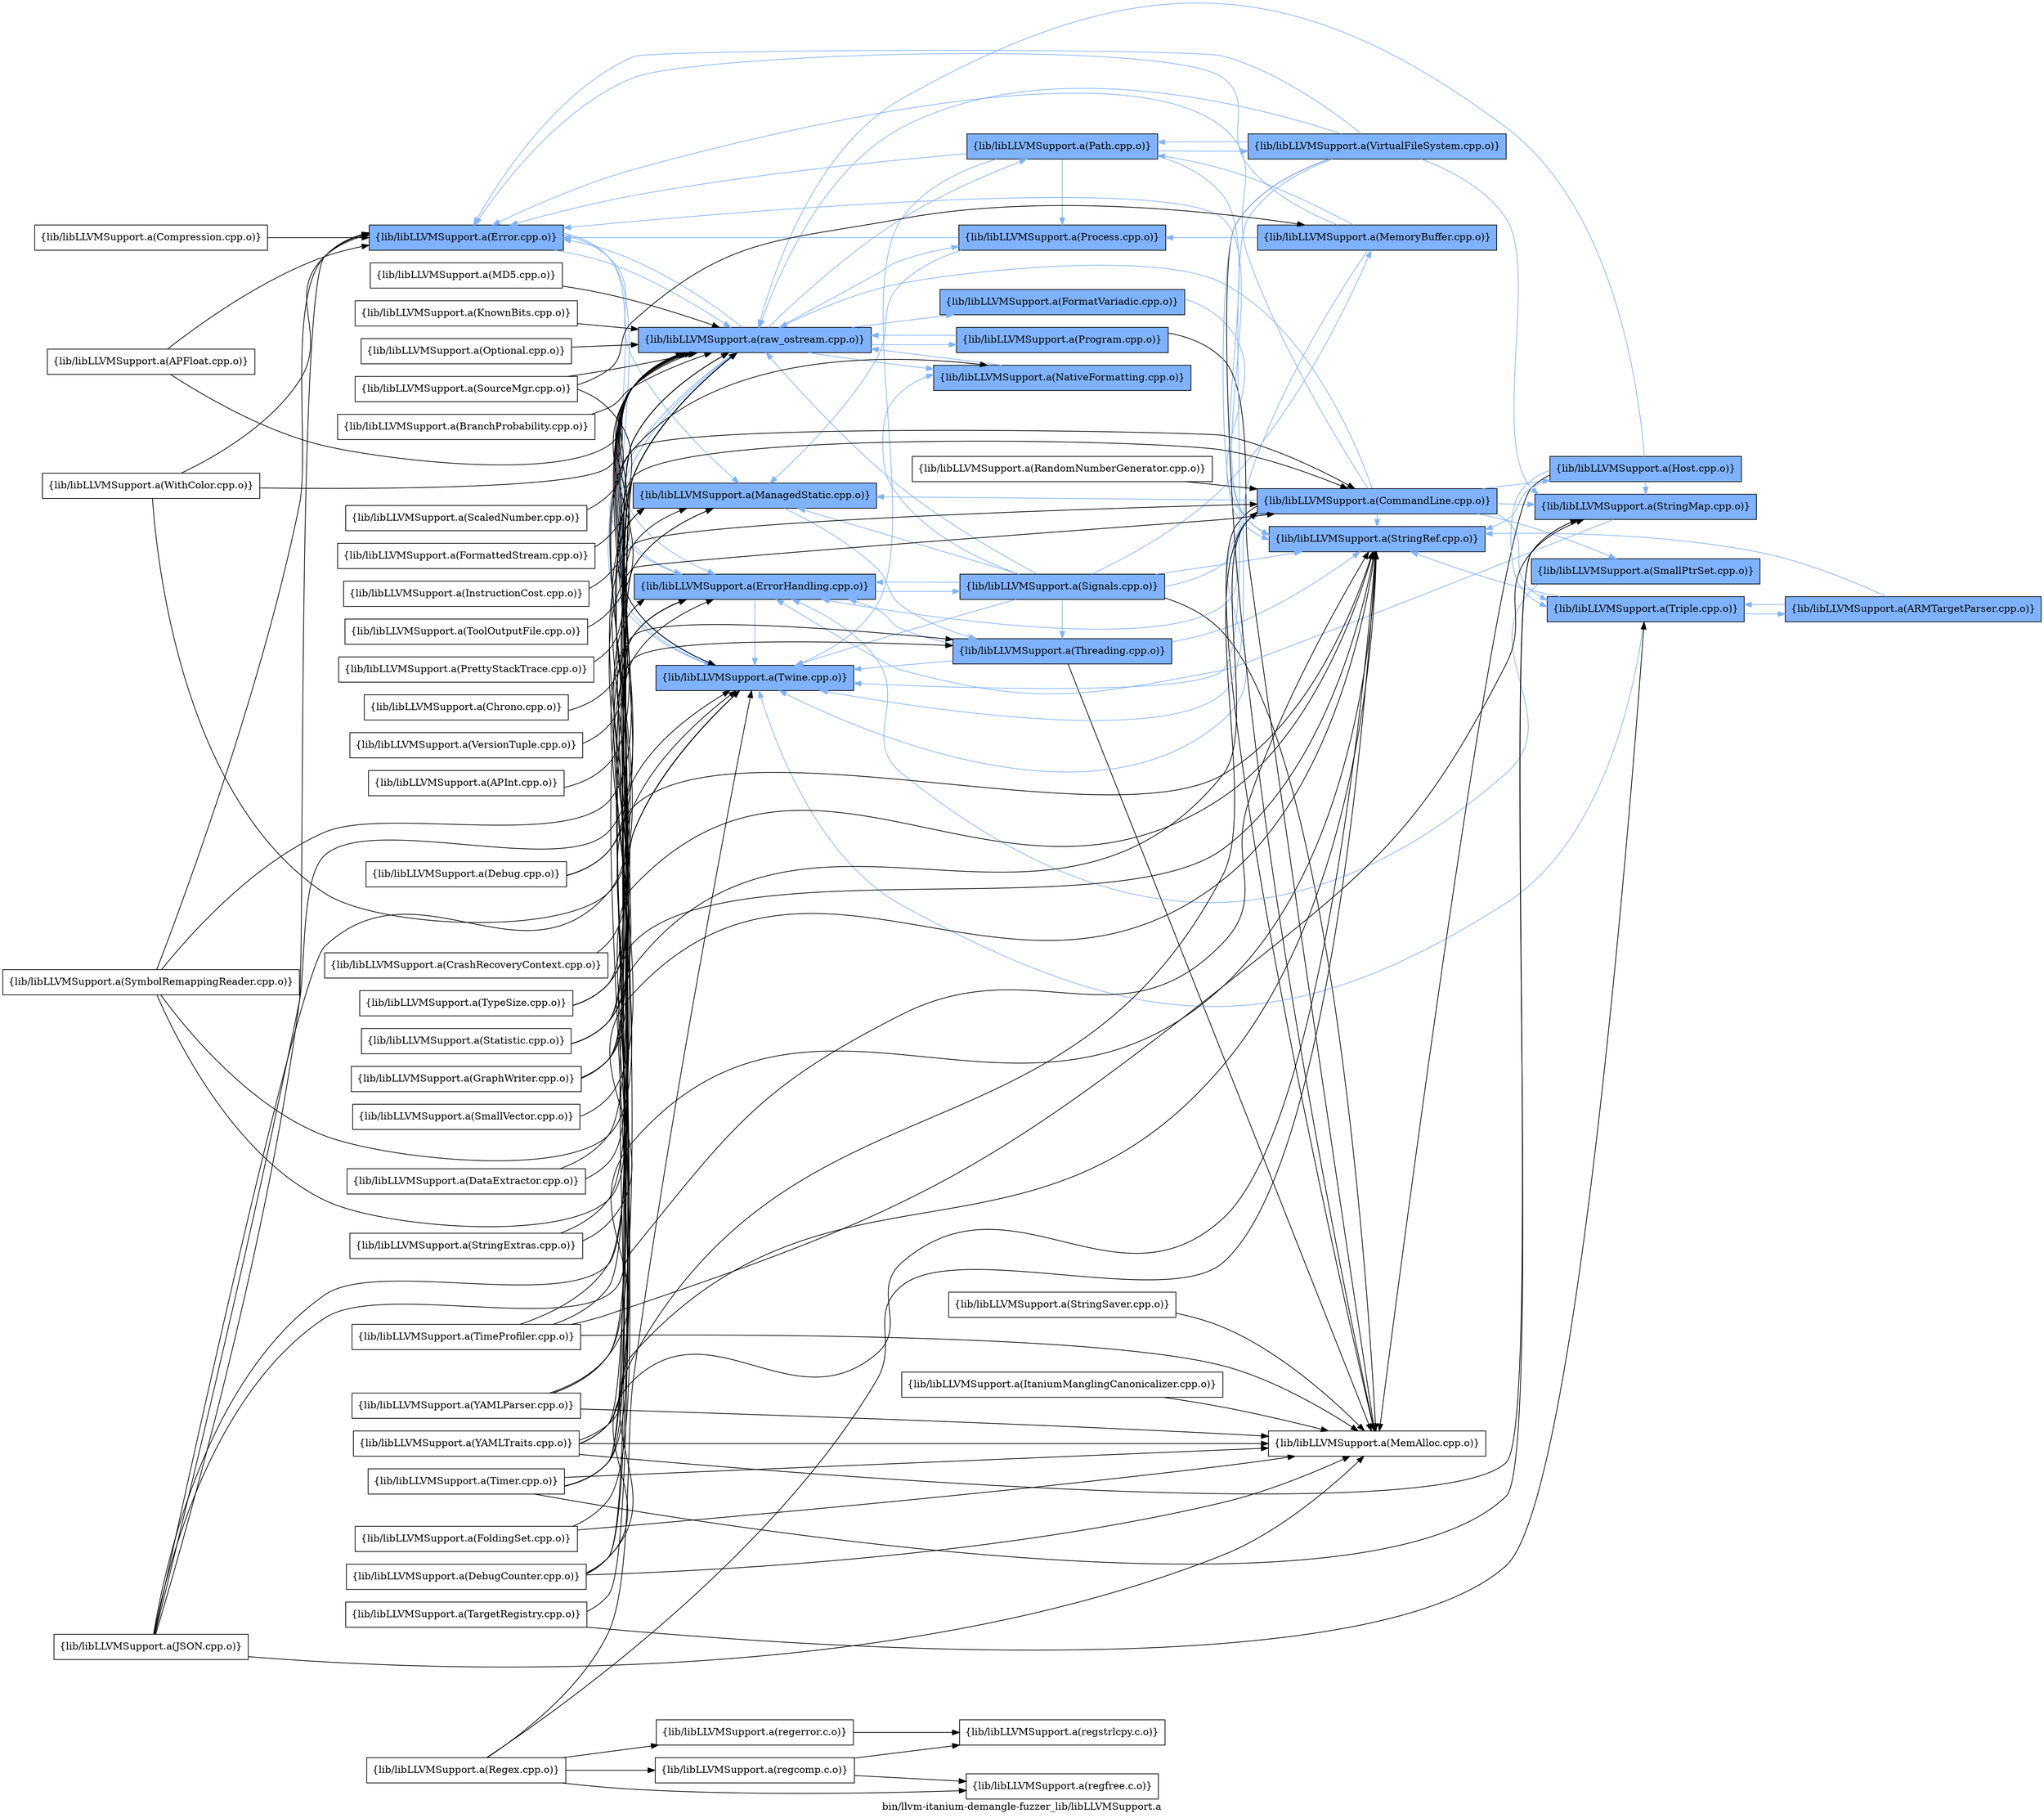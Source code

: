 digraph "bin/llvm-itanium-demangle-fuzzer_lib/libLLVMSupport.a" {
	label="bin/llvm-itanium-demangle-fuzzer_lib/libLLVMSupport.a";
	rankdir=LR;
	{ rank=same; Node0x55cefefb8738;  }
	{ rank=same; Node0x55cefefb84b8; Node0x55cefefb4ea8; Node0x55cefefb5718; Node0x55cefefbb2a8;  }
	{ rank=same; Node0x55cefefb7798; Node0x55cefefb71a8; Node0x55cefefbb618; Node0x55cefefbae98; Node0x55cefefb7748; Node0x55cefefb9048; Node0x55cefefb6898;  }
	{ rank=same; Node0x55cefefbdb48; Node0x55cefefb4908; Node0x55cefefb63e8; Node0x55cefefbadf8; Node0x55cefefb5e48;  }
	{ rank=same; Node0x55cefefb6258; Node0x55cefefbc8d8; Node0x55cefefbd918; Node0x55cefefb7a18;  }
	{ rank=same; Node0x55cefefb8738;  }
	{ rank=same; Node0x55cefefb84b8; Node0x55cefefb4ea8; Node0x55cefefb5718; Node0x55cefefbb2a8;  }
	{ rank=same; Node0x55cefefb7798; Node0x55cefefb71a8; Node0x55cefefbb618; Node0x55cefefbae98; Node0x55cefefb7748; Node0x55cefefb9048; Node0x55cefefb6898;  }
	{ rank=same; Node0x55cefefbdb48; Node0x55cefefb4908; Node0x55cefefb63e8; Node0x55cefefbadf8; Node0x55cefefb5e48;  }
	{ rank=same; Node0x55cefefb6258; Node0x55cefefbc8d8; Node0x55cefefbd918; Node0x55cefefb7a18;  }

	Node0x55cefefb8738 [shape=record,shape=box,group=1,style=filled,fillcolor="0.600000 0.5 1",label="{lib/libLLVMSupport.a(Error.cpp.o)}"];
	Node0x55cefefb8738 -> Node0x55cefefb84b8[color="0.600000 0.5 1"];
	Node0x55cefefb8738 -> Node0x55cefefb4ea8[color="0.600000 0.5 1"];
	Node0x55cefefb8738 -> Node0x55cefefb5718[color="0.600000 0.5 1"];
	Node0x55cefefb8738 -> Node0x55cefefbb2a8[color="0.600000 0.5 1"];
	Node0x55cefefb63e8 [shape=record,shape=box,group=1,style=filled,fillcolor="0.600000 0.5 1",label="{lib/libLLVMSupport.a(MemoryBuffer.cpp.o)}"];
	Node0x55cefefb63e8 -> Node0x55cefefb8738[color="0.600000 0.5 1"];
	Node0x55cefefb63e8 -> Node0x55cefefb5718[color="0.600000 0.5 1"];
	Node0x55cefefb63e8 -> Node0x55cefefb7748[color="0.600000 0.5 1"];
	Node0x55cefefb63e8 -> Node0x55cefefb9048[color="0.600000 0.5 1"];
	Node0x55cefefbadf8 [shape=record,shape=box,group=1,style=filled,fillcolor="0.600000 0.5 1",label="{lib/libLLVMSupport.a(StringRef.cpp.o)}"];
	Node0x55cefefbadf8 -> Node0x55cefefb8738[color="0.600000 0.5 1"];
	Node0x55cefefbd918 [shape=record,shape=box,group=1,style=filled,fillcolor="0.600000 0.5 1",label="{lib/libLLVMSupport.a(Triple.cpp.o)}"];
	Node0x55cefefbd918 -> Node0x55cefefbadf8[color="0.600000 0.5 1"];
	Node0x55cefefbd918 -> Node0x55cefefbd198[color="0.600000 0.5 1"];
	Node0x55cefefbd918 -> Node0x55cefefb5718[color="0.600000 0.5 1"];
	Node0x55cefefbb2a8 [shape=record,shape=box,group=1,style=filled,fillcolor="0.600000 0.5 1",label="{lib/libLLVMSupport.a(raw_ostream.cpp.o)}"];
	Node0x55cefefbb2a8 -> Node0x55cefefb8738[color="0.600000 0.5 1"];
	Node0x55cefefbb2a8 -> Node0x55cefefb84b8[color="0.600000 0.5 1"];
	Node0x55cefefbb2a8 -> Node0x55cefefb5718[color="0.600000 0.5 1"];
	Node0x55cefefbb2a8 -> Node0x55cefefbb618[color="0.600000 0.5 1"];
	Node0x55cefefbb2a8 -> Node0x55cefefbae98[color="0.600000 0.5 1"];
	Node0x55cefefbb2a8 -> Node0x55cefefb7748[color="0.600000 0.5 1"];
	Node0x55cefefbb2a8 -> Node0x55cefefb9048[color="0.600000 0.5 1"];
	Node0x55cefefbb2a8 -> Node0x55cefefb6898[color="0.600000 0.5 1"];
	Node0x55cefefbdb48 [shape=record,shape=box,group=1,style=filled,fillcolor="0.600000 0.5 1",label="{lib/libLLVMSupport.a(CommandLine.cpp.o)}"];
	Node0x55cefefbdb48 -> Node0x55cefefb8738[color="0.600000 0.5 1"];
	Node0x55cefefbdb48 -> Node0x55cefefb84b8[color="0.600000 0.5 1"];
	Node0x55cefefbdb48 -> Node0x55cefefb4ea8[color="0.600000 0.5 1"];
	Node0x55cefefbdb48 -> Node0x55cefefb4908;
	Node0x55cefefbdb48 -> Node0x55cefefb6258[color="0.600000 0.5 1"];
	Node0x55cefefbdb48 -> Node0x55cefefbc8d8[color="0.600000 0.5 1"];
	Node0x55cefefbdb48 -> Node0x55cefefbadf8[color="0.600000 0.5 1"];
	Node0x55cefefbdb48 -> Node0x55cefefbd918[color="0.600000 0.5 1"];
	Node0x55cefefbdb48 -> Node0x55cefefb5718[color="0.600000 0.5 1"];
	Node0x55cefefbdb48 -> Node0x55cefefbb2a8[color="0.600000 0.5 1"];
	Node0x55cefefbdb48 -> Node0x55cefefb7a18[color="0.600000 0.5 1"];
	Node0x55cefefb84b8 [shape=record,shape=box,group=1,style=filled,fillcolor="0.600000 0.5 1",label="{lib/libLLVMSupport.a(ErrorHandling.cpp.o)}"];
	Node0x55cefefb84b8 -> Node0x55cefefb5718[color="0.600000 0.5 1"];
	Node0x55cefefb84b8 -> Node0x55cefefbb2a8[color="0.600000 0.5 1"];
	Node0x55cefefb84b8 -> Node0x55cefefb7798[color="0.600000 0.5 1"];
	Node0x55cefefb4ea8 [shape=record,shape=box,group=1,style=filled,fillcolor="0.600000 0.5 1",label="{lib/libLLVMSupport.a(ManagedStatic.cpp.o)}"];
	Node0x55cefefb4ea8 -> Node0x55cefefb71a8[color="0.600000 0.5 1"];
	Node0x55cefefb4908 [shape=record,shape=box,group=0,label="{lib/libLLVMSupport.a(MemAlloc.cpp.o)}"];
	Node0x55cefefb6258 [shape=record,shape=box,group=1,style=filled,fillcolor="0.600000 0.5 1",label="{lib/libLLVMSupport.a(SmallPtrSet.cpp.o)}"];
	Node0x55cefefb6258 -> Node0x55cefefb84b8[color="0.600000 0.5 1"];
	Node0x55cefefbc8d8 [shape=record,shape=box,group=1,style=filled,fillcolor="0.600000 0.5 1",label="{lib/libLLVMSupport.a(StringMap.cpp.o)}"];
	Node0x55cefefbc8d8 -> Node0x55cefefb84b8[color="0.600000 0.5 1"];
	Node0x55cefefb5718 [shape=record,shape=box,group=1,style=filled,fillcolor="0.600000 0.5 1",label="{lib/libLLVMSupport.a(Twine.cpp.o)}"];
	Node0x55cefefb5718 -> Node0x55cefefbb2a8[color="0.600000 0.5 1"];
	Node0x55cefefb7a18 [shape=record,shape=box,group=1,style=filled,fillcolor="0.600000 0.5 1",label="{lib/libLLVMSupport.a(Host.cpp.o)}"];
	Node0x55cefefb7a18 -> Node0x55cefefb4908;
	Node0x55cefefb7a18 -> Node0x55cefefbc8d8[color="0.600000 0.5 1"];
	Node0x55cefefb7a18 -> Node0x55cefefbadf8[color="0.600000 0.5 1"];
	Node0x55cefefb7a18 -> Node0x55cefefbd918[color="0.600000 0.5 1"];
	Node0x55cefefb7a18 -> Node0x55cefefbb2a8[color="0.600000 0.5 1"];
	Node0x55cefefb7798 [shape=record,shape=box,group=1,style=filled,fillcolor="0.600000 0.5 1",label="{lib/libLLVMSupport.a(Signals.cpp.o)}"];
	Node0x55cefefb7798 -> Node0x55cefefbdb48[color="0.600000 0.5 1"];
	Node0x55cefefb7798 -> Node0x55cefefb84b8[color="0.600000 0.5 1"];
	Node0x55cefefb7798 -> Node0x55cefefb4ea8[color="0.600000 0.5 1"];
	Node0x55cefefb7798 -> Node0x55cefefb4908;
	Node0x55cefefb7798 -> Node0x55cefefb63e8[color="0.600000 0.5 1"];
	Node0x55cefefb7798 -> Node0x55cefefbadf8[color="0.600000 0.5 1"];
	Node0x55cefefb7798 -> Node0x55cefefb5718[color="0.600000 0.5 1"];
	Node0x55cefefb7798 -> Node0x55cefefbb2a8[color="0.600000 0.5 1"];
	Node0x55cefefb7798 -> Node0x55cefefbb618[color="0.600000 0.5 1"];
	Node0x55cefefb7798 -> Node0x55cefefb71a8[color="0.600000 0.5 1"];
	Node0x55cefefb5178 [shape=record,shape=box,group=0,label="{lib/libLLVMSupport.a(Debug.cpp.o)}"];
	Node0x55cefefb5178 -> Node0x55cefefb4ea8;
	Node0x55cefefb5178 -> Node0x55cefefbb2a8;
	Node0x55cefefb71a8 [shape=record,shape=box,group=1,style=filled,fillcolor="0.600000 0.5 1",label="{lib/libLLVMSupport.a(Threading.cpp.o)}"];
	Node0x55cefefb71a8 -> Node0x55cefefb84b8[color="0.600000 0.5 1"];
	Node0x55cefefb71a8 -> Node0x55cefefb4908;
	Node0x55cefefb71a8 -> Node0x55cefefbadf8[color="0.600000 0.5 1"];
	Node0x55cefefb71a8 -> Node0x55cefefb5718[color="0.600000 0.5 1"];
	Node0x55cefefb7748 [shape=record,shape=box,group=1,style=filled,fillcolor="0.600000 0.5 1",label="{lib/libLLVMSupport.a(Path.cpp.o)}"];
	Node0x55cefefb7748 -> Node0x55cefefb8738[color="0.600000 0.5 1"];
	Node0x55cefefb7748 -> Node0x55cefefbadf8[color="0.600000 0.5 1"];
	Node0x55cefefb7748 -> Node0x55cefefb5718[color="0.600000 0.5 1"];
	Node0x55cefefb7748 -> Node0x55cefefb5e48[color="0.600000 0.5 1"];
	Node0x55cefefb7748 -> Node0x55cefefb9048[color="0.600000 0.5 1"];
	Node0x55cefefb9048 [shape=record,shape=box,group=1,style=filled,fillcolor="0.600000 0.5 1",label="{lib/libLLVMSupport.a(Process.cpp.o)}"];
	Node0x55cefefb9048 -> Node0x55cefefb8738[color="0.600000 0.5 1"];
	Node0x55cefefb9048 -> Node0x55cefefb4ea8[color="0.600000 0.5 1"];
	Node0x55cefefb55d8 [shape=record,shape=box,group=0,label="{lib/libLLVMSupport.a(SmallVector.cpp.o)}"];
	Node0x55cefefb55d8 -> Node0x55cefefb84b8;
	Node0x55cefefbb578 [shape=record,shape=box,group=0,label="{lib/libLLVMSupport.a(StringSaver.cpp.o)}"];
	Node0x55cefefbb578 -> Node0x55cefefb4908;
	Node0x55cefefba6c8 [shape=record,shape=box,group=0,label="{lib/libLLVMSupport.a(APFloat.cpp.o)}"];
	Node0x55cefefba6c8 -> Node0x55cefefb8738;
	Node0x55cefefba6c8 -> Node0x55cefefbb2a8;
	Node0x55cefefbc568 [shape=record,shape=box,group=0,label="{lib/libLLVMSupport.a(APInt.cpp.o)}"];
	Node0x55cefefbc568 -> Node0x55cefefbb2a8;
	Node0x55cefefbbfc8 [shape=record,shape=box,group=0,label="{lib/libLLVMSupport.a(FoldingSet.cpp.o)}"];
	Node0x55cefefbbfc8 -> Node0x55cefefb84b8;
	Node0x55cefefbbfc8 -> Node0x55cefefb4908;
	Node0x55cefefbd198 [shape=record,shape=box,group=1,style=filled,fillcolor="0.600000 0.5 1",label="{lib/libLLVMSupport.a(ARMTargetParser.cpp.o)}"];
	Node0x55cefefbd198 -> Node0x55cefefbadf8[color="0.600000 0.5 1"];
	Node0x55cefefbd198 -> Node0x55cefefbd918[color="0.600000 0.5 1"];
	Node0x55cefefb5e48 [shape=record,shape=box,group=1,style=filled,fillcolor="0.600000 0.5 1",label="{lib/libLLVMSupport.a(VirtualFileSystem.cpp.o)}"];
	Node0x55cefefb5e48 -> Node0x55cefefb8738[color="0.600000 0.5 1"];
	Node0x55cefefb5e48 -> Node0x55cefefb4908;
	Node0x55cefefb5e48 -> Node0x55cefefbc8d8[color="0.600000 0.5 1"];
	Node0x55cefefb5e48 -> Node0x55cefefbadf8[color="0.600000 0.5 1"];
	Node0x55cefefb5e48 -> Node0x55cefefb5718[color="0.600000 0.5 1"];
	Node0x55cefefb5e48 -> Node0x55cefefbb2a8[color="0.600000 0.5 1"];
	Node0x55cefefb5e48 -> Node0x55cefefb7748[color="0.600000 0.5 1"];
	Node0x55cefefb6528 [shape=record,shape=box,group=0,label="{lib/libLLVMSupport.a(SourceMgr.cpp.o)}"];
	Node0x55cefefb6528 -> Node0x55cefefb63e8;
	Node0x55cefefb6528 -> Node0x55cefefb5718;
	Node0x55cefefb6528 -> Node0x55cefefbb2a8;
	Node0x55cefefbd3c8 [shape=record,shape=box,group=0,label="{lib/libLLVMSupport.a(WithColor.cpp.o)}"];
	Node0x55cefefbd3c8 -> Node0x55cefefbdb48;
	Node0x55cefefbd3c8 -> Node0x55cefefb8738;
	Node0x55cefefbd3c8 -> Node0x55cefefbb2a8;
	Node0x55cefefba268 [shape=record,shape=box,group=0,label="{lib/libLLVMSupport.a(YAMLParser.cpp.o)}"];
	Node0x55cefefba268 -> Node0x55cefefb84b8;
	Node0x55cefefba268 -> Node0x55cefefb4908;
	Node0x55cefefba268 -> Node0x55cefefbadf8;
	Node0x55cefefba268 -> Node0x55cefefbb2a8;
	Node0x55cefefbb618 [shape=record,shape=box,group=1,style=filled,fillcolor="0.600000 0.5 1",label="{lib/libLLVMSupport.a(NativeFormatting.cpp.o)}"];
	Node0x55cefefbb618 -> Node0x55cefefbb2a8[color="0.600000 0.5 1"];
	Node0x55cefefbae98 [shape=record,shape=box,group=1,style=filled,fillcolor="0.600000 0.5 1",label="{lib/libLLVMSupport.a(FormatVariadic.cpp.o)}"];
	Node0x55cefefbae98 -> Node0x55cefefbadf8[color="0.600000 0.5 1"];
	Node0x55cefefb6898 [shape=record,shape=box,group=1,style=filled,fillcolor="0.600000 0.5 1",label="{lib/libLLVMSupport.a(Program.cpp.o)}"];
	Node0x55cefefb6898 -> Node0x55cefefb4908;
	Node0x55cefefb6898 -> Node0x55cefefbb2a8[color="0.600000 0.5 1"];
	Node0x55cefefb6a28 [shape=record,shape=box,group=0,label="{lib/libLLVMSupport.a(MD5.cpp.o)}"];
	Node0x55cefefb6a28 -> Node0x55cefefbb2a8;
	Node0x55cefefb81e8 [shape=record,shape=box,group=0,label="{lib/libLLVMSupport.a(CrashRecoveryContext.cpp.o)}"];
	Node0x55cefefb81e8 -> Node0x55cefefb4ea8;
	Node0x55cefefb4818 [shape=record,shape=box,group=0,label="{lib/libLLVMSupport.a(StringExtras.cpp.o)}"];
	Node0x55cefefb4818 -> Node0x55cefefbadf8;
	Node0x55cefefb4818 -> Node0x55cefefbb2a8;
	Node0x55cefefb8c38 [shape=record,shape=box,group=0,label="{lib/libLLVMSupport.a(TargetRegistry.cpp.o)}"];
	Node0x55cefefb8c38 -> Node0x55cefefbd918;
	Node0x55cefefb8c38 -> Node0x55cefefbb2a8;
	Node0x55cefefbbb18 [shape=record,shape=box,group=0,label="{lib/libLLVMSupport.a(TypeSize.cpp.o)}"];
	Node0x55cefefbbb18 -> Node0x55cefefbdb48;
	Node0x55cefefbbb18 -> Node0x55cefefb84b8;
	Node0x55cefefbbb18 -> Node0x55cefefbb2a8;
	Node0x55cefefbbe88 [shape=record,shape=box,group=0,label="{lib/libLLVMSupport.a(KnownBits.cpp.o)}"];
	Node0x55cefefbbe88 -> Node0x55cefefbb2a8;
	Node0x55cefefbaad8 [shape=record,shape=box,group=0,label="{lib/libLLVMSupport.a(Optional.cpp.o)}"];
	Node0x55cefefbaad8 -> Node0x55cefefbb2a8;
	Node0x55cefefbd558 [shape=record,shape=box,group=0,label="{lib/libLLVMSupport.a(GraphWriter.cpp.o)}"];
	Node0x55cefefbd558 -> Node0x55cefefbdb48;
	Node0x55cefefbd558 -> Node0x55cefefbadf8;
	Node0x55cefefbd558 -> Node0x55cefefb5718;
	Node0x55cefefbd558 -> Node0x55cefefbb2a8;
	Node0x55cefefbdcd8 [shape=record,shape=box,group=0,label="{lib/libLLVMSupport.a(BranchProbability.cpp.o)}"];
	Node0x55cefefbdcd8 -> Node0x55cefefbb2a8;
	Node0x55cefefbcba8 [shape=record,shape=box,group=0,label="{lib/libLLVMSupport.a(ScaledNumber.cpp.o)}"];
	Node0x55cefefbcba8 -> Node0x55cefefbb2a8;
	Node0x55cefefb59e8 [shape=record,shape=box,group=0,label="{lib/libLLVMSupport.a(Statistic.cpp.o)}"];
	Node0x55cefefb59e8 -> Node0x55cefefbdb48;
	Node0x55cefefb59e8 -> Node0x55cefefb4ea8;
	Node0x55cefefb59e8 -> Node0x55cefefbb2a8;
	Node0x55cefefb59e8 -> Node0x55cefefb71a8;
	Node0x55cefefb8238 [shape=record,shape=box,group=0,label="{lib/libLLVMSupport.a(Timer.cpp.o)}"];
	Node0x55cefefb8238 -> Node0x55cefefbdb48;
	Node0x55cefefb8238 -> Node0x55cefefb4ea8;
	Node0x55cefefb8238 -> Node0x55cefefb4908;
	Node0x55cefefb8238 -> Node0x55cefefbc8d8;
	Node0x55cefefb8238 -> Node0x55cefefbb2a8;
	Node0x55cefefb8238 -> Node0x55cefefb71a8;
	Node0x55cefefbd9b8 [shape=record,shape=box,group=0,label="{lib/libLLVMSupport.a(DebugCounter.cpp.o)}"];
	Node0x55cefefbd9b8 -> Node0x55cefefbdb48;
	Node0x55cefefbd9b8 -> Node0x55cefefb4ea8;
	Node0x55cefefbd9b8 -> Node0x55cefefb4908;
	Node0x55cefefbd9b8 -> Node0x55cefefbadf8;
	Node0x55cefefbd9b8 -> Node0x55cefefbb2a8;
	Node0x55cefefb5da8 [shape=record,shape=box,group=0,label="{lib/libLLVMSupport.a(Compression.cpp.o)}"];
	Node0x55cefefb5da8 -> Node0x55cefefb8738;
	Node0x55cefefb62a8 [shape=record,shape=box,group=0,label="{lib/libLLVMSupport.a(ItaniumManglingCanonicalizer.cpp.o)}"];
	Node0x55cefefb62a8 -> Node0x55cefefb4908;
	Node0x55cefefb5358 [shape=record,shape=box,group=0,label="{lib/libLLVMSupport.a(SymbolRemappingReader.cpp.o)}"];
	Node0x55cefefb5358 -> Node0x55cefefb8738;
	Node0x55cefefb5358 -> Node0x55cefefbadf8;
	Node0x55cefefb5358 -> Node0x55cefefb5718;
	Node0x55cefefb5358 -> Node0x55cefefbb2a8;
	Node0x55cefefb45e8 [shape=record,shape=box,group=0,label="{lib/libLLVMSupport.a(DataExtractor.cpp.o)}"];
	Node0x55cefefb45e8 -> Node0x55cefefbadf8;
	Node0x55cefefb45e8 -> Node0x55cefefbb2a8;
	Node0x55cefefb82d8 [shape=record,shape=box,group=0,label="{lib/libLLVMSupport.a(FormattedStream.cpp.o)}"];
	Node0x55cefefb82d8 -> Node0x55cefefbb2a8;
	Node0x55cefefb7658 [shape=record,shape=box,group=0,label="{lib/libLLVMSupport.a(Regex.cpp.o)}"];
	Node0x55cefefb7658 -> Node0x55cefefbadf8;
	Node0x55cefefb7658 -> Node0x55cefefb5718;
	Node0x55cefefb7658 -> Node0x55cefefb7928;
	Node0x55cefefb7658 -> Node0x55cefefbb668;
	Node0x55cefefb7658 -> Node0x55cefefb6848;
	Node0x55cefefb7928 [shape=record,shape=box,group=0,label="{lib/libLLVMSupport.a(regcomp.c.o)}"];
	Node0x55cefefb7928 -> Node0x55cefefba588;
	Node0x55cefefb7928 -> Node0x55cefefbb668;
	Node0x55cefefbb668 [shape=record,shape=box,group=0,label="{lib/libLLVMSupport.a(regfree.c.o)}"];
	Node0x55cefefb6848 [shape=record,shape=box,group=0,label="{lib/libLLVMSupport.a(regerror.c.o)}"];
	Node0x55cefefb6848 -> Node0x55cefefba588;
	Node0x55cefefba588 [shape=record,shape=box,group=0,label="{lib/libLLVMSupport.a(regstrlcpy.c.o)}"];
	Node0x55cefefb49a8 [shape=record,shape=box,group=0,label="{lib/libLLVMSupport.a(InstructionCost.cpp.o)}"];
	Node0x55cefefb49a8 -> Node0x55cefefbb2a8;
	Node0x55cefefbdc88 [shape=record,shape=box,group=0,label="{lib/libLLVMSupport.a(ToolOutputFile.cpp.o)}"];
	Node0x55cefefbdc88 -> Node0x55cefefbb2a8;
	Node0x55cefefbba28 [shape=record,shape=box,group=0,label="{lib/libLLVMSupport.a(PrettyStackTrace.cpp.o)}"];
	Node0x55cefefbba28 -> Node0x55cefefbb2a8;
	Node0x55cefefb71f8 [shape=record,shape=box,group=0,label="{lib/libLLVMSupport.a(Chrono.cpp.o)}"];
	Node0x55cefefb71f8 -> Node0x55cefefbb2a8;
	Node0x55cefefbb6b8 [shape=record,shape=box,group=0,label="{lib/libLLVMSupport.a(TimeProfiler.cpp.o)}"];
	Node0x55cefefbb6b8 -> Node0x55cefefb4908;
	Node0x55cefefbb6b8 -> Node0x55cefefbc8d8;
	Node0x55cefefbb6b8 -> Node0x55cefefb5718;
	Node0x55cefefbb6b8 -> Node0x55cefefbb2a8;
	Node0x55cefefbaee8 [shape=record,shape=box,group=0,label="{lib/libLLVMSupport.a(JSON.cpp.o)}"];
	Node0x55cefefbaee8 -> Node0x55cefefb8738;
	Node0x55cefefbaee8 -> Node0x55cefefb4908;
	Node0x55cefefbaee8 -> Node0x55cefefbadf8;
	Node0x55cefefbaee8 -> Node0x55cefefb5718;
	Node0x55cefefbaee8 -> Node0x55cefefbb2a8;
	Node0x55cefefbaee8 -> Node0x55cefefbb618;
	Node0x55cefefbde18 [shape=record,shape=box,group=0,label="{lib/libLLVMSupport.a(RandomNumberGenerator.cpp.o)}"];
	Node0x55cefefbde18 -> Node0x55cefefbdb48;
	Node0x55cefefba2b8 [shape=record,shape=box,group=0,label="{lib/libLLVMSupport.a(YAMLTraits.cpp.o)}"];
	Node0x55cefefba2b8 -> Node0x55cefefb84b8;
	Node0x55cefefba2b8 -> Node0x55cefefb4908;
	Node0x55cefefba2b8 -> Node0x55cefefbc8d8;
	Node0x55cefefba2b8 -> Node0x55cefefbadf8;
	Node0x55cefefba2b8 -> Node0x55cefefb5718;
	Node0x55cefefba2b8 -> Node0x55cefefbb2a8;
	Node0x55cefefb9f98 [shape=record,shape=box,group=0,label="{lib/libLLVMSupport.a(VersionTuple.cpp.o)}"];
	Node0x55cefefb9f98 -> Node0x55cefefbb2a8;
}
